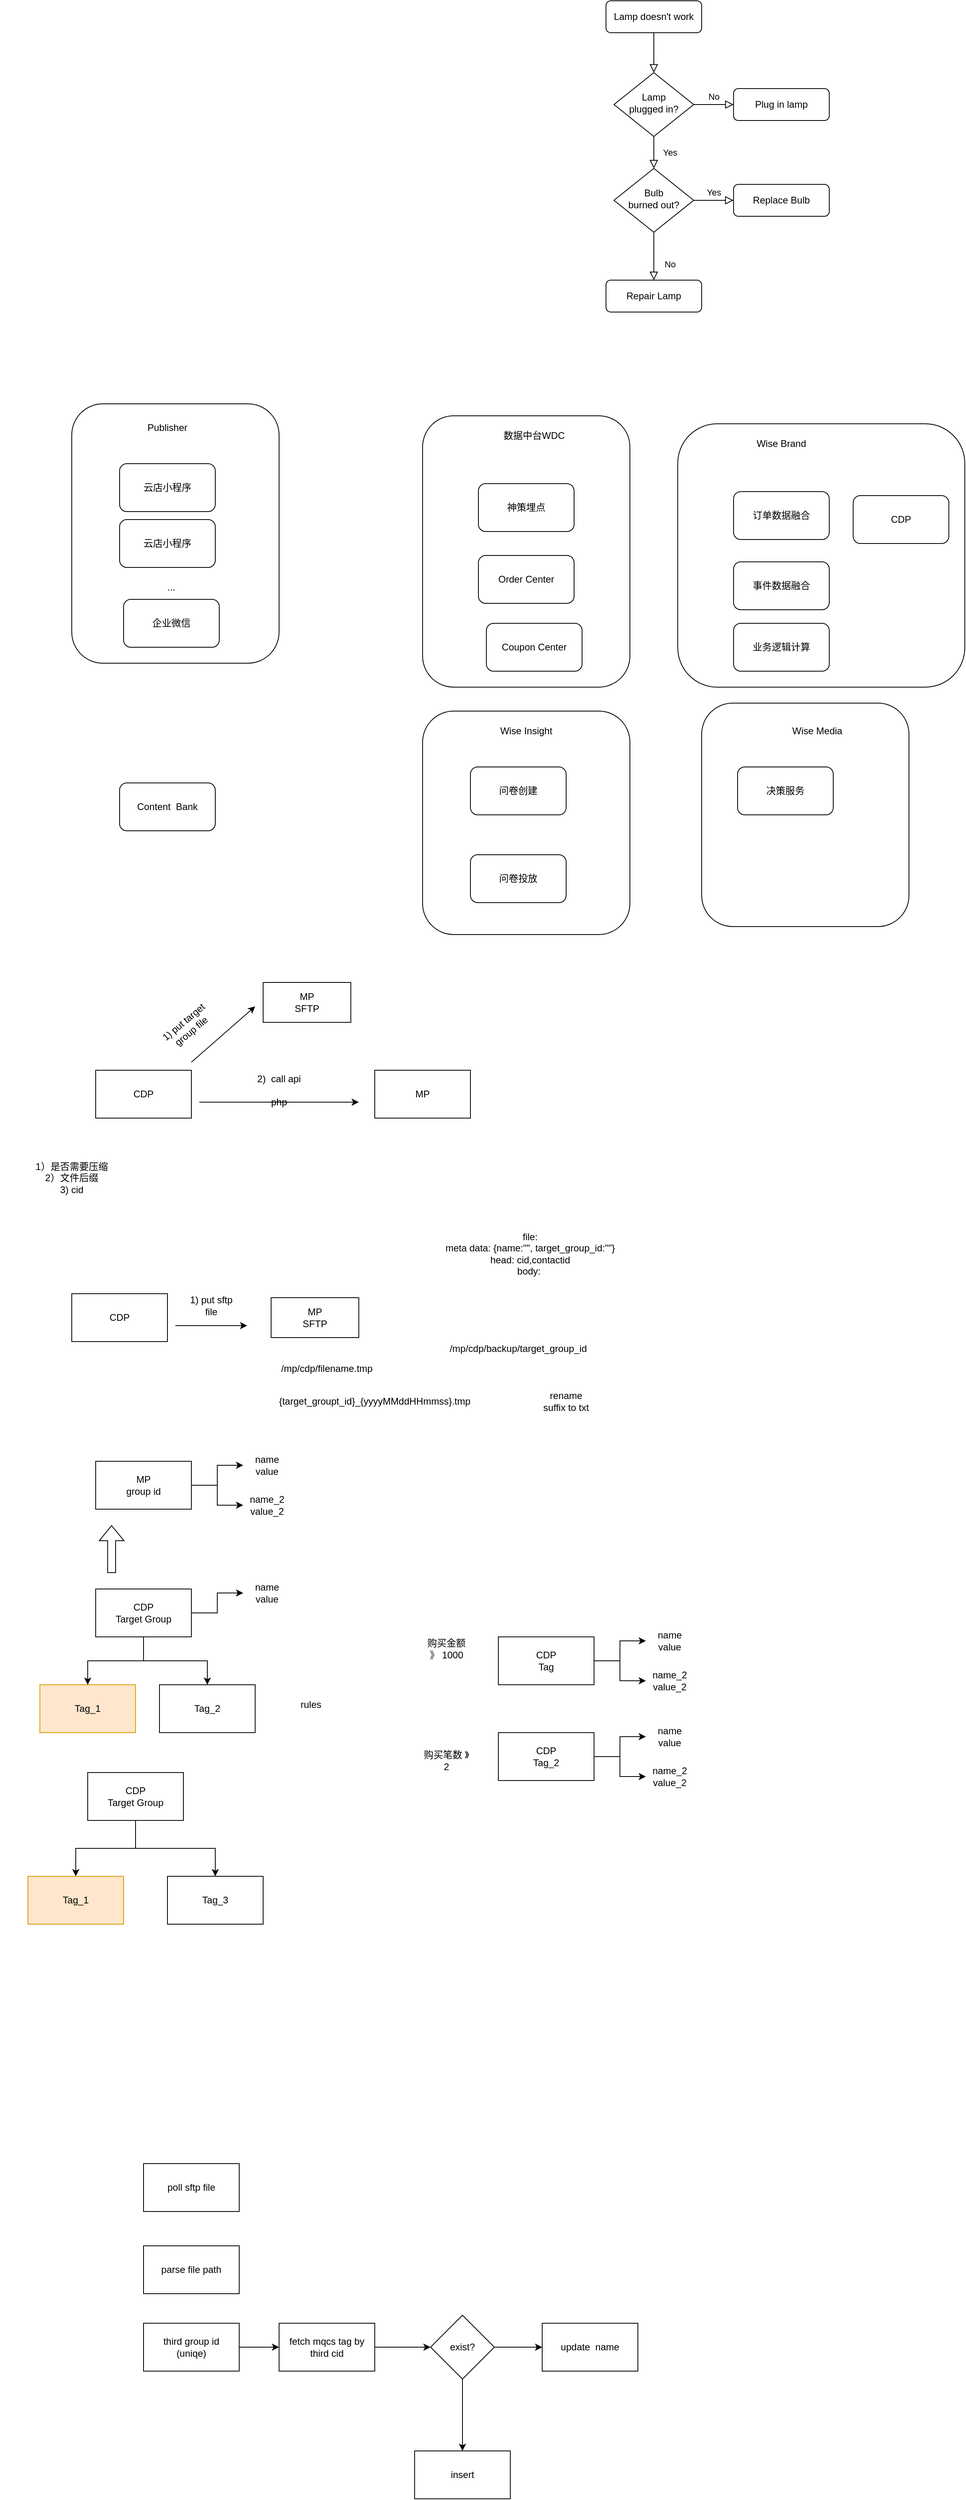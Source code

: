 <mxfile version="21.6.2" type="github">
  <diagram id="C5RBs43oDa-KdzZeNtuy" name="Page-1">
    <mxGraphModel dx="1792" dy="697" grid="1" gridSize="10" guides="1" tooltips="1" connect="1" arrows="1" fold="1" page="1" pageScale="1" pageWidth="827" pageHeight="1169" math="0" shadow="0">
      <root>
        <mxCell id="WIyWlLk6GJQsqaUBKTNV-0" />
        <mxCell id="WIyWlLk6GJQsqaUBKTNV-1" parent="WIyWlLk6GJQsqaUBKTNV-0" />
        <mxCell id="WIyWlLk6GJQsqaUBKTNV-2" value="" style="rounded=0;html=1;jettySize=auto;orthogonalLoop=1;fontSize=11;endArrow=block;endFill=0;endSize=8;strokeWidth=1;shadow=0;labelBackgroundColor=none;edgeStyle=orthogonalEdgeStyle;" parent="WIyWlLk6GJQsqaUBKTNV-1" source="WIyWlLk6GJQsqaUBKTNV-3" target="WIyWlLk6GJQsqaUBKTNV-6" edge="1">
          <mxGeometry relative="1" as="geometry" />
        </mxCell>
        <mxCell id="WIyWlLk6GJQsqaUBKTNV-3" value="Lamp doesn&#39;t work" style="rounded=1;whiteSpace=wrap;html=1;fontSize=12;glass=0;strokeWidth=1;shadow=0;" parent="WIyWlLk6GJQsqaUBKTNV-1" vertex="1">
          <mxGeometry x="160" y="80" width="120" height="40" as="geometry" />
        </mxCell>
        <mxCell id="WIyWlLk6GJQsqaUBKTNV-4" value="Yes" style="rounded=0;html=1;jettySize=auto;orthogonalLoop=1;fontSize=11;endArrow=block;endFill=0;endSize=8;strokeWidth=1;shadow=0;labelBackgroundColor=none;edgeStyle=orthogonalEdgeStyle;" parent="WIyWlLk6GJQsqaUBKTNV-1" source="WIyWlLk6GJQsqaUBKTNV-6" target="WIyWlLk6GJQsqaUBKTNV-10" edge="1">
          <mxGeometry y="20" relative="1" as="geometry">
            <mxPoint as="offset" />
          </mxGeometry>
        </mxCell>
        <mxCell id="WIyWlLk6GJQsqaUBKTNV-5" value="No" style="edgeStyle=orthogonalEdgeStyle;rounded=0;html=1;jettySize=auto;orthogonalLoop=1;fontSize=11;endArrow=block;endFill=0;endSize=8;strokeWidth=1;shadow=0;labelBackgroundColor=none;" parent="WIyWlLk6GJQsqaUBKTNV-1" source="WIyWlLk6GJQsqaUBKTNV-6" target="WIyWlLk6GJQsqaUBKTNV-7" edge="1">
          <mxGeometry y="10" relative="1" as="geometry">
            <mxPoint as="offset" />
          </mxGeometry>
        </mxCell>
        <mxCell id="WIyWlLk6GJQsqaUBKTNV-6" value="Lamp&lt;br&gt;plugged in?" style="rhombus;whiteSpace=wrap;html=1;shadow=0;fontFamily=Helvetica;fontSize=12;align=center;strokeWidth=1;spacing=6;spacingTop=-4;" parent="WIyWlLk6GJQsqaUBKTNV-1" vertex="1">
          <mxGeometry x="170" y="170" width="100" height="80" as="geometry" />
        </mxCell>
        <mxCell id="WIyWlLk6GJQsqaUBKTNV-7" value="Plug in lamp" style="rounded=1;whiteSpace=wrap;html=1;fontSize=12;glass=0;strokeWidth=1;shadow=0;" parent="WIyWlLk6GJQsqaUBKTNV-1" vertex="1">
          <mxGeometry x="320" y="190" width="120" height="40" as="geometry" />
        </mxCell>
        <mxCell id="WIyWlLk6GJQsqaUBKTNV-8" value="No" style="rounded=0;html=1;jettySize=auto;orthogonalLoop=1;fontSize=11;endArrow=block;endFill=0;endSize=8;strokeWidth=1;shadow=0;labelBackgroundColor=none;edgeStyle=orthogonalEdgeStyle;" parent="WIyWlLk6GJQsqaUBKTNV-1" source="WIyWlLk6GJQsqaUBKTNV-10" target="WIyWlLk6GJQsqaUBKTNV-11" edge="1">
          <mxGeometry x="0.333" y="20" relative="1" as="geometry">
            <mxPoint as="offset" />
          </mxGeometry>
        </mxCell>
        <mxCell id="WIyWlLk6GJQsqaUBKTNV-9" value="Yes" style="edgeStyle=orthogonalEdgeStyle;rounded=0;html=1;jettySize=auto;orthogonalLoop=1;fontSize=11;endArrow=block;endFill=0;endSize=8;strokeWidth=1;shadow=0;labelBackgroundColor=none;" parent="WIyWlLk6GJQsqaUBKTNV-1" source="WIyWlLk6GJQsqaUBKTNV-10" target="WIyWlLk6GJQsqaUBKTNV-12" edge="1">
          <mxGeometry y="10" relative="1" as="geometry">
            <mxPoint as="offset" />
          </mxGeometry>
        </mxCell>
        <mxCell id="WIyWlLk6GJQsqaUBKTNV-10" value="Bulb&lt;br&gt;burned out?" style="rhombus;whiteSpace=wrap;html=1;shadow=0;fontFamily=Helvetica;fontSize=12;align=center;strokeWidth=1;spacing=6;spacingTop=-4;" parent="WIyWlLk6GJQsqaUBKTNV-1" vertex="1">
          <mxGeometry x="170" y="290" width="100" height="80" as="geometry" />
        </mxCell>
        <mxCell id="WIyWlLk6GJQsqaUBKTNV-11" value="Repair Lamp" style="rounded=1;whiteSpace=wrap;html=1;fontSize=12;glass=0;strokeWidth=1;shadow=0;" parent="WIyWlLk6GJQsqaUBKTNV-1" vertex="1">
          <mxGeometry x="160" y="430" width="120" height="40" as="geometry" />
        </mxCell>
        <mxCell id="WIyWlLk6GJQsqaUBKTNV-12" value="Replace Bulb" style="rounded=1;whiteSpace=wrap;html=1;fontSize=12;glass=0;strokeWidth=1;shadow=0;" parent="WIyWlLk6GJQsqaUBKTNV-1" vertex="1">
          <mxGeometry x="320" y="310" width="120" height="40" as="geometry" />
        </mxCell>
        <mxCell id="nHUbzDStD1MeLi8PkYVx-0" value="" style="rounded=1;whiteSpace=wrap;html=1;" parent="WIyWlLk6GJQsqaUBKTNV-1" vertex="1">
          <mxGeometry x="250" y="610" width="360" height="330" as="geometry" />
        </mxCell>
        <mxCell id="nHUbzDStD1MeLi8PkYVx-2" value="Wise Brand" style="text;html=1;strokeColor=none;fillColor=none;align=center;verticalAlign=middle;whiteSpace=wrap;rounded=0;" parent="WIyWlLk6GJQsqaUBKTNV-1" vertex="1">
          <mxGeometry x="325" y="620" width="110" height="30" as="geometry" />
        </mxCell>
        <mxCell id="nHUbzDStD1MeLi8PkYVx-6" value="" style="rounded=1;whiteSpace=wrap;html=1;" parent="WIyWlLk6GJQsqaUBKTNV-1" vertex="1">
          <mxGeometry x="-70" y="600" width="260" height="340" as="geometry" />
        </mxCell>
        <mxCell id="nHUbzDStD1MeLi8PkYVx-3" value="神策埋点" style="rounded=1;whiteSpace=wrap;html=1;" parent="WIyWlLk6GJQsqaUBKTNV-1" vertex="1">
          <mxGeometry y="685" width="120" height="60" as="geometry" />
        </mxCell>
        <mxCell id="nHUbzDStD1MeLi8PkYVx-5" value="Order Center" style="rounded=1;whiteSpace=wrap;html=1;" parent="WIyWlLk6GJQsqaUBKTNV-1" vertex="1">
          <mxGeometry y="775" width="120" height="60" as="geometry" />
        </mxCell>
        <mxCell id="nHUbzDStD1MeLi8PkYVx-7" value="" style="rounded=1;whiteSpace=wrap;html=1;" parent="WIyWlLk6GJQsqaUBKTNV-1" vertex="1">
          <mxGeometry x="-70" y="970" width="260" height="280" as="geometry" />
        </mxCell>
        <mxCell id="nHUbzDStD1MeLi8PkYVx-8" value="Wise Insight" style="text;html=1;strokeColor=none;fillColor=none;align=center;verticalAlign=middle;whiteSpace=wrap;rounded=0;" parent="WIyWlLk6GJQsqaUBKTNV-1" vertex="1">
          <mxGeometry x="10" y="980" width="100" height="30" as="geometry" />
        </mxCell>
        <mxCell id="nHUbzDStD1MeLi8PkYVx-9" value="" style="rounded=1;whiteSpace=wrap;html=1;" parent="WIyWlLk6GJQsqaUBKTNV-1" vertex="1">
          <mxGeometry x="280" y="960" width="260" height="280" as="geometry" />
        </mxCell>
        <mxCell id="nHUbzDStD1MeLi8PkYVx-10" value="Wise Media" style="text;html=1;strokeColor=none;fillColor=none;align=center;verticalAlign=middle;whiteSpace=wrap;rounded=0;" parent="WIyWlLk6GJQsqaUBKTNV-1" vertex="1">
          <mxGeometry x="380" y="980" width="90" height="30" as="geometry" />
        </mxCell>
        <mxCell id="nHUbzDStD1MeLi8PkYVx-11" value="" style="rounded=1;whiteSpace=wrap;html=1;" parent="WIyWlLk6GJQsqaUBKTNV-1" vertex="1">
          <mxGeometry x="-510" y="585" width="260" height="325" as="geometry" />
        </mxCell>
        <mxCell id="nHUbzDStD1MeLi8PkYVx-12" value="Publisher" style="text;html=1;strokeColor=none;fillColor=none;align=center;verticalAlign=middle;whiteSpace=wrap;rounded=0;" parent="WIyWlLk6GJQsqaUBKTNV-1" vertex="1">
          <mxGeometry x="-420" y="600" width="60" height="30" as="geometry" />
        </mxCell>
        <mxCell id="nHUbzDStD1MeLi8PkYVx-13" value="云店小程序" style="rounded=1;whiteSpace=wrap;html=1;" parent="WIyWlLk6GJQsqaUBKTNV-1" vertex="1">
          <mxGeometry x="-450" y="660" width="120" height="60" as="geometry" />
        </mxCell>
        <mxCell id="nHUbzDStD1MeLi8PkYVx-14" value="企业微信" style="rounded=1;whiteSpace=wrap;html=1;" parent="WIyWlLk6GJQsqaUBKTNV-1" vertex="1">
          <mxGeometry x="-445" y="830" width="120" height="60" as="geometry" />
        </mxCell>
        <mxCell id="nHUbzDStD1MeLi8PkYVx-15" value="云店小程序" style="rounded=1;whiteSpace=wrap;html=1;" parent="WIyWlLk6GJQsqaUBKTNV-1" vertex="1">
          <mxGeometry x="-450" y="730" width="120" height="60" as="geometry" />
        </mxCell>
        <mxCell id="nHUbzDStD1MeLi8PkYVx-16" value="..." style="text;html=1;strokeColor=none;fillColor=none;align=center;verticalAlign=middle;whiteSpace=wrap;rounded=0;" parent="WIyWlLk6GJQsqaUBKTNV-1" vertex="1">
          <mxGeometry x="-415" y="800" width="60" height="30" as="geometry" />
        </mxCell>
        <mxCell id="nHUbzDStD1MeLi8PkYVx-18" value="数据中台WDC" style="text;html=1;strokeColor=none;fillColor=none;align=center;verticalAlign=middle;whiteSpace=wrap;rounded=0;" parent="WIyWlLk6GJQsqaUBKTNV-1" vertex="1">
          <mxGeometry x="20" y="610" width="100" height="30" as="geometry" />
        </mxCell>
        <mxCell id="nHUbzDStD1MeLi8PkYVx-19" value="Coupon Center" style="rounded=1;whiteSpace=wrap;html=1;" parent="WIyWlLk6GJQsqaUBKTNV-1" vertex="1">
          <mxGeometry x="10" y="860" width="120" height="60" as="geometry" />
        </mxCell>
        <mxCell id="nHUbzDStD1MeLi8PkYVx-20" value="订单数据融合" style="rounded=1;whiteSpace=wrap;html=1;" parent="WIyWlLk6GJQsqaUBKTNV-1" vertex="1">
          <mxGeometry x="320" y="695" width="120" height="60" as="geometry" />
        </mxCell>
        <mxCell id="nHUbzDStD1MeLi8PkYVx-21" value="事件数据融合" style="rounded=1;whiteSpace=wrap;html=1;" parent="WIyWlLk6GJQsqaUBKTNV-1" vertex="1">
          <mxGeometry x="320" y="783" width="120" height="60" as="geometry" />
        </mxCell>
        <mxCell id="nHUbzDStD1MeLi8PkYVx-22" value="业务逻辑计算" style="rounded=1;whiteSpace=wrap;html=1;" parent="WIyWlLk6GJQsqaUBKTNV-1" vertex="1">
          <mxGeometry x="320" y="860" width="120" height="60" as="geometry" />
        </mxCell>
        <mxCell id="nHUbzDStD1MeLi8PkYVx-23" value="问卷创建" style="rounded=1;whiteSpace=wrap;html=1;" parent="WIyWlLk6GJQsqaUBKTNV-1" vertex="1">
          <mxGeometry x="-10" y="1040" width="120" height="60" as="geometry" />
        </mxCell>
        <mxCell id="nHUbzDStD1MeLi8PkYVx-24" value="问卷投放" style="rounded=1;whiteSpace=wrap;html=1;" parent="WIyWlLk6GJQsqaUBKTNV-1" vertex="1">
          <mxGeometry x="-10" y="1150" width="120" height="60" as="geometry" />
        </mxCell>
        <mxCell id="nHUbzDStD1MeLi8PkYVx-25" value="决策服务" style="rounded=1;whiteSpace=wrap;html=1;" parent="WIyWlLk6GJQsqaUBKTNV-1" vertex="1">
          <mxGeometry x="325" y="1040" width="120" height="60" as="geometry" />
        </mxCell>
        <mxCell id="nHUbzDStD1MeLi8PkYVx-26" value="CDP" style="rounded=1;whiteSpace=wrap;html=1;" parent="WIyWlLk6GJQsqaUBKTNV-1" vertex="1">
          <mxGeometry x="470" y="700" width="120" height="60" as="geometry" />
        </mxCell>
        <mxCell id="nHUbzDStD1MeLi8PkYVx-27" value="Content &amp;nbsp;Bank" style="rounded=1;whiteSpace=wrap;html=1;" parent="WIyWlLk6GJQsqaUBKTNV-1" vertex="1">
          <mxGeometry x="-450" y="1060" width="120" height="60" as="geometry" />
        </mxCell>
        <mxCell id="zlXt9zL5D_hfvcAD_Grw-0" value="CDP" style="rounded=0;whiteSpace=wrap;html=1;" vertex="1" parent="WIyWlLk6GJQsqaUBKTNV-1">
          <mxGeometry x="-480" y="1420" width="120" height="60" as="geometry" />
        </mxCell>
        <mxCell id="zlXt9zL5D_hfvcAD_Grw-1" value="MP" style="rounded=0;whiteSpace=wrap;html=1;" vertex="1" parent="WIyWlLk6GJQsqaUBKTNV-1">
          <mxGeometry x="-130" y="1420" width="120" height="60" as="geometry" />
        </mxCell>
        <mxCell id="zlXt9zL5D_hfvcAD_Grw-3" value="MP&lt;br&gt;SFTP" style="rounded=0;whiteSpace=wrap;html=1;" vertex="1" parent="WIyWlLk6GJQsqaUBKTNV-1">
          <mxGeometry x="-270" y="1310" width="110" height="50" as="geometry" />
        </mxCell>
        <mxCell id="zlXt9zL5D_hfvcAD_Grw-4" value="" style="endArrow=classic;html=1;rounded=0;" edge="1" parent="WIyWlLk6GJQsqaUBKTNV-1">
          <mxGeometry width="50" height="50" relative="1" as="geometry">
            <mxPoint x="-360" y="1410" as="sourcePoint" />
            <mxPoint x="-280" y="1340" as="targetPoint" />
          </mxGeometry>
        </mxCell>
        <mxCell id="zlXt9zL5D_hfvcAD_Grw-5" value="1) put target group file" style="text;html=1;strokeColor=none;fillColor=none;align=center;verticalAlign=middle;whiteSpace=wrap;rounded=0;rotation=-40;" vertex="1" parent="WIyWlLk6GJQsqaUBKTNV-1">
          <mxGeometry x="-400" y="1350" width="70" height="30" as="geometry" />
        </mxCell>
        <mxCell id="zlXt9zL5D_hfvcAD_Grw-6" value="" style="endArrow=classic;html=1;rounded=0;" edge="1" parent="WIyWlLk6GJQsqaUBKTNV-1">
          <mxGeometry width="50" height="50" relative="1" as="geometry">
            <mxPoint x="-350" y="1460" as="sourcePoint" />
            <mxPoint x="-150" y="1460" as="targetPoint" />
          </mxGeometry>
        </mxCell>
        <mxCell id="zlXt9zL5D_hfvcAD_Grw-7" value="2) &amp;nbsp;call api&lt;br&gt;&lt;br&gt;php" style="text;html=1;strokeColor=none;fillColor=none;align=center;verticalAlign=middle;whiteSpace=wrap;rounded=0;rotation=0;" vertex="1" parent="WIyWlLk6GJQsqaUBKTNV-1">
          <mxGeometry x="-290" y="1420" width="80" height="50" as="geometry" />
        </mxCell>
        <mxCell id="zlXt9zL5D_hfvcAD_Grw-8" value="CDP" style="rounded=0;whiteSpace=wrap;html=1;" vertex="1" parent="WIyWlLk6GJQsqaUBKTNV-1">
          <mxGeometry x="-510" y="1700" width="120" height="60" as="geometry" />
        </mxCell>
        <mxCell id="zlXt9zL5D_hfvcAD_Grw-11" value="MP&lt;br&gt;SFTP" style="rounded=0;whiteSpace=wrap;html=1;" vertex="1" parent="WIyWlLk6GJQsqaUBKTNV-1">
          <mxGeometry x="-260" y="1705" width="110" height="50" as="geometry" />
        </mxCell>
        <mxCell id="zlXt9zL5D_hfvcAD_Grw-12" value="" style="endArrow=classic;html=1;rounded=0;" edge="1" parent="WIyWlLk6GJQsqaUBKTNV-1">
          <mxGeometry width="50" height="50" relative="1" as="geometry">
            <mxPoint x="-380" y="1740" as="sourcePoint" />
            <mxPoint x="-290" y="1740" as="targetPoint" />
          </mxGeometry>
        </mxCell>
        <mxCell id="zlXt9zL5D_hfvcAD_Grw-13" value="1) put sftp file" style="text;html=1;strokeColor=none;fillColor=none;align=center;verticalAlign=middle;whiteSpace=wrap;rounded=0;rotation=0;" vertex="1" parent="WIyWlLk6GJQsqaUBKTNV-1">
          <mxGeometry x="-370" y="1700" width="70" height="30" as="geometry" />
        </mxCell>
        <mxCell id="zlXt9zL5D_hfvcAD_Grw-14" value="/mp/cdp/filename.tmp" style="text;html=1;strokeColor=none;fillColor=none;align=center;verticalAlign=middle;whiteSpace=wrap;rounded=0;" vertex="1" parent="WIyWlLk6GJQsqaUBKTNV-1">
          <mxGeometry x="-220" y="1779" width="60" height="30" as="geometry" />
        </mxCell>
        <mxCell id="zlXt9zL5D_hfvcAD_Grw-15" value="{target_groupt_id}_{yyyyMMddHHmmss}.tmp" style="text;html=1;strokeColor=none;fillColor=none;align=center;verticalAlign=middle;whiteSpace=wrap;rounded=0;" vertex="1" parent="WIyWlLk6GJQsqaUBKTNV-1">
          <mxGeometry x="-160" y="1820" width="60" height="30" as="geometry" />
        </mxCell>
        <mxCell id="zlXt9zL5D_hfvcAD_Grw-16" value="rename suffix to txt" style="text;html=1;strokeColor=none;fillColor=none;align=center;verticalAlign=middle;whiteSpace=wrap;rounded=0;" vertex="1" parent="WIyWlLk6GJQsqaUBKTNV-1">
          <mxGeometry x="80" y="1820" width="60" height="30" as="geometry" />
        </mxCell>
        <mxCell id="zlXt9zL5D_hfvcAD_Grw-17" value="1）是否需要压缩&lt;br&gt;2）文件后缀&lt;br&gt;3) cid" style="text;html=1;strokeColor=none;fillColor=none;align=center;verticalAlign=middle;whiteSpace=wrap;rounded=0;" vertex="1" parent="WIyWlLk6GJQsqaUBKTNV-1">
          <mxGeometry x="-600" y="1540" width="180" height="30" as="geometry" />
        </mxCell>
        <mxCell id="zlXt9zL5D_hfvcAD_Grw-21" style="edgeStyle=orthogonalEdgeStyle;rounded=0;orthogonalLoop=1;jettySize=auto;html=1;" edge="1" parent="WIyWlLk6GJQsqaUBKTNV-1" source="zlXt9zL5D_hfvcAD_Grw-18" target="zlXt9zL5D_hfvcAD_Grw-19">
          <mxGeometry relative="1" as="geometry" />
        </mxCell>
        <mxCell id="zlXt9zL5D_hfvcAD_Grw-22" style="edgeStyle=orthogonalEdgeStyle;rounded=0;orthogonalLoop=1;jettySize=auto;html=1;" edge="1" parent="WIyWlLk6GJQsqaUBKTNV-1" source="zlXt9zL5D_hfvcAD_Grw-18" target="zlXt9zL5D_hfvcAD_Grw-20">
          <mxGeometry relative="1" as="geometry" />
        </mxCell>
        <mxCell id="zlXt9zL5D_hfvcAD_Grw-18" value="MP&lt;br&gt;group id" style="rounded=0;whiteSpace=wrap;html=1;" vertex="1" parent="WIyWlLk6GJQsqaUBKTNV-1">
          <mxGeometry x="-480" y="1910" width="120" height="60" as="geometry" />
        </mxCell>
        <mxCell id="zlXt9zL5D_hfvcAD_Grw-19" value="name&lt;br&gt;value" style="text;html=1;strokeColor=none;fillColor=none;align=center;verticalAlign=middle;whiteSpace=wrap;rounded=0;" vertex="1" parent="WIyWlLk6GJQsqaUBKTNV-1">
          <mxGeometry x="-295" y="1900" width="60" height="30" as="geometry" />
        </mxCell>
        <mxCell id="zlXt9zL5D_hfvcAD_Grw-20" value="name_2&lt;br&gt;value_2" style="text;html=1;strokeColor=none;fillColor=none;align=center;verticalAlign=middle;whiteSpace=wrap;rounded=0;" vertex="1" parent="WIyWlLk6GJQsqaUBKTNV-1">
          <mxGeometry x="-295" y="1950" width="60" height="30" as="geometry" />
        </mxCell>
        <mxCell id="zlXt9zL5D_hfvcAD_Grw-23" style="edgeStyle=orthogonalEdgeStyle;rounded=0;orthogonalLoop=1;jettySize=auto;html=1;" edge="1" parent="WIyWlLk6GJQsqaUBKTNV-1" source="zlXt9zL5D_hfvcAD_Grw-25" target="zlXt9zL5D_hfvcAD_Grw-26">
          <mxGeometry relative="1" as="geometry" />
        </mxCell>
        <mxCell id="zlXt9zL5D_hfvcAD_Grw-24" style="edgeStyle=orthogonalEdgeStyle;rounded=0;orthogonalLoop=1;jettySize=auto;html=1;" edge="1" parent="WIyWlLk6GJQsqaUBKTNV-1" source="zlXt9zL5D_hfvcAD_Grw-25" target="zlXt9zL5D_hfvcAD_Grw-27">
          <mxGeometry relative="1" as="geometry" />
        </mxCell>
        <mxCell id="zlXt9zL5D_hfvcAD_Grw-25" value="CDP&lt;br&gt;Tag" style="rounded=0;whiteSpace=wrap;html=1;" vertex="1" parent="WIyWlLk6GJQsqaUBKTNV-1">
          <mxGeometry x="25" y="2130" width="120" height="60" as="geometry" />
        </mxCell>
        <mxCell id="zlXt9zL5D_hfvcAD_Grw-26" value="name&lt;br&gt;value" style="text;html=1;strokeColor=none;fillColor=none;align=center;verticalAlign=middle;whiteSpace=wrap;rounded=0;" vertex="1" parent="WIyWlLk6GJQsqaUBKTNV-1">
          <mxGeometry x="210" y="2120" width="60" height="30" as="geometry" />
        </mxCell>
        <mxCell id="zlXt9zL5D_hfvcAD_Grw-27" value="name_2&lt;br&gt;value_2" style="text;html=1;strokeColor=none;fillColor=none;align=center;verticalAlign=middle;whiteSpace=wrap;rounded=0;" vertex="1" parent="WIyWlLk6GJQsqaUBKTNV-1">
          <mxGeometry x="210" y="2170" width="60" height="30" as="geometry" />
        </mxCell>
        <mxCell id="zlXt9zL5D_hfvcAD_Grw-28" style="edgeStyle=orthogonalEdgeStyle;rounded=0;orthogonalLoop=1;jettySize=auto;html=1;" edge="1" parent="WIyWlLk6GJQsqaUBKTNV-1" source="zlXt9zL5D_hfvcAD_Grw-30" target="zlXt9zL5D_hfvcAD_Grw-31">
          <mxGeometry relative="1" as="geometry" />
        </mxCell>
        <mxCell id="zlXt9zL5D_hfvcAD_Grw-49" style="edgeStyle=orthogonalEdgeStyle;rounded=0;orthogonalLoop=1;jettySize=auto;html=1;" edge="1" parent="WIyWlLk6GJQsqaUBKTNV-1" source="zlXt9zL5D_hfvcAD_Grw-30" target="zlXt9zL5D_hfvcAD_Grw-48">
          <mxGeometry relative="1" as="geometry" />
        </mxCell>
        <mxCell id="zlXt9zL5D_hfvcAD_Grw-51" style="edgeStyle=orthogonalEdgeStyle;rounded=0;orthogonalLoop=1;jettySize=auto;html=1;" edge="1" parent="WIyWlLk6GJQsqaUBKTNV-1" source="zlXt9zL5D_hfvcAD_Grw-30" target="zlXt9zL5D_hfvcAD_Grw-50">
          <mxGeometry relative="1" as="geometry" />
        </mxCell>
        <mxCell id="zlXt9zL5D_hfvcAD_Grw-30" value="CDP&lt;br&gt;Target Group" style="rounded=0;whiteSpace=wrap;html=1;" vertex="1" parent="WIyWlLk6GJQsqaUBKTNV-1">
          <mxGeometry x="-480" y="2070" width="120" height="60" as="geometry" />
        </mxCell>
        <mxCell id="zlXt9zL5D_hfvcAD_Grw-31" value="name&lt;br&gt;value" style="text;html=1;strokeColor=none;fillColor=none;align=center;verticalAlign=middle;whiteSpace=wrap;rounded=0;" vertex="1" parent="WIyWlLk6GJQsqaUBKTNV-1">
          <mxGeometry x="-295" y="2060" width="60" height="30" as="geometry" />
        </mxCell>
        <mxCell id="zlXt9zL5D_hfvcAD_Grw-35" value="" style="shape=flexArrow;endArrow=classic;html=1;rounded=0;" edge="1" parent="WIyWlLk6GJQsqaUBKTNV-1">
          <mxGeometry width="50" height="50" relative="1" as="geometry">
            <mxPoint x="-460" y="2050" as="sourcePoint" />
            <mxPoint x="-460" y="1990" as="targetPoint" />
          </mxGeometry>
        </mxCell>
        <mxCell id="zlXt9zL5D_hfvcAD_Grw-36" style="edgeStyle=orthogonalEdgeStyle;rounded=0;orthogonalLoop=1;jettySize=auto;html=1;" edge="1" parent="WIyWlLk6GJQsqaUBKTNV-1" source="zlXt9zL5D_hfvcAD_Grw-38" target="zlXt9zL5D_hfvcAD_Grw-39">
          <mxGeometry relative="1" as="geometry" />
        </mxCell>
        <mxCell id="zlXt9zL5D_hfvcAD_Grw-37" style="edgeStyle=orthogonalEdgeStyle;rounded=0;orthogonalLoop=1;jettySize=auto;html=1;" edge="1" parent="WIyWlLk6GJQsqaUBKTNV-1" source="zlXt9zL5D_hfvcAD_Grw-38" target="zlXt9zL5D_hfvcAD_Grw-40">
          <mxGeometry relative="1" as="geometry" />
        </mxCell>
        <mxCell id="zlXt9zL5D_hfvcAD_Grw-38" value="CDP&lt;br&gt;Tag_2" style="rounded=0;whiteSpace=wrap;html=1;" vertex="1" parent="WIyWlLk6GJQsqaUBKTNV-1">
          <mxGeometry x="25" y="2250" width="120" height="60" as="geometry" />
        </mxCell>
        <mxCell id="zlXt9zL5D_hfvcAD_Grw-39" value="name&lt;br&gt;value" style="text;html=1;strokeColor=none;fillColor=none;align=center;verticalAlign=middle;whiteSpace=wrap;rounded=0;" vertex="1" parent="WIyWlLk6GJQsqaUBKTNV-1">
          <mxGeometry x="210" y="2240" width="60" height="30" as="geometry" />
        </mxCell>
        <mxCell id="zlXt9zL5D_hfvcAD_Grw-40" value="name_2&lt;br&gt;value_2" style="text;html=1;strokeColor=none;fillColor=none;align=center;verticalAlign=middle;whiteSpace=wrap;rounded=0;" vertex="1" parent="WIyWlLk6GJQsqaUBKTNV-1">
          <mxGeometry x="210" y="2290" width="60" height="30" as="geometry" />
        </mxCell>
        <mxCell id="zlXt9zL5D_hfvcAD_Grw-41" value="购买金额 》 1000" style="text;html=1;strokeColor=none;fillColor=none;align=center;verticalAlign=middle;whiteSpace=wrap;rounded=0;" vertex="1" parent="WIyWlLk6GJQsqaUBKTNV-1">
          <mxGeometry x="-70" y="2130" width="60" height="30" as="geometry" />
        </mxCell>
        <mxCell id="zlXt9zL5D_hfvcAD_Grw-47" value="购买笔数 》2" style="text;html=1;strokeColor=none;fillColor=none;align=center;verticalAlign=middle;whiteSpace=wrap;rounded=0;" vertex="1" parent="WIyWlLk6GJQsqaUBKTNV-1">
          <mxGeometry x="-70" y="2270" width="60" height="30" as="geometry" />
        </mxCell>
        <mxCell id="zlXt9zL5D_hfvcAD_Grw-48" value="Tag_1" style="rounded=0;whiteSpace=wrap;html=1;fillColor=#ffe6cc;strokeColor=#d79b00;" vertex="1" parent="WIyWlLk6GJQsqaUBKTNV-1">
          <mxGeometry x="-550" y="2190" width="120" height="60" as="geometry" />
        </mxCell>
        <mxCell id="zlXt9zL5D_hfvcAD_Grw-50" value="Tag_2" style="rounded=0;whiteSpace=wrap;html=1;" vertex="1" parent="WIyWlLk6GJQsqaUBKTNV-1">
          <mxGeometry x="-400" y="2190" width="120" height="60" as="geometry" />
        </mxCell>
        <mxCell id="zlXt9zL5D_hfvcAD_Grw-52" value="rules" style="text;html=1;strokeColor=none;fillColor=none;align=center;verticalAlign=middle;whiteSpace=wrap;rounded=0;" vertex="1" parent="WIyWlLk6GJQsqaUBKTNV-1">
          <mxGeometry x="-240" y="2200" width="60" height="30" as="geometry" />
        </mxCell>
        <mxCell id="zlXt9zL5D_hfvcAD_Grw-54" style="edgeStyle=orthogonalEdgeStyle;rounded=0;orthogonalLoop=1;jettySize=auto;html=1;" edge="1" parent="WIyWlLk6GJQsqaUBKTNV-1" source="zlXt9zL5D_hfvcAD_Grw-55" target="zlXt9zL5D_hfvcAD_Grw-56">
          <mxGeometry relative="1" as="geometry" />
        </mxCell>
        <mxCell id="zlXt9zL5D_hfvcAD_Grw-58" style="edgeStyle=orthogonalEdgeStyle;rounded=0;orthogonalLoop=1;jettySize=auto;html=1;entryX=0.5;entryY=0;entryDx=0;entryDy=0;" edge="1" parent="WIyWlLk6GJQsqaUBKTNV-1" source="zlXt9zL5D_hfvcAD_Grw-55" target="zlXt9zL5D_hfvcAD_Grw-57">
          <mxGeometry relative="1" as="geometry" />
        </mxCell>
        <mxCell id="zlXt9zL5D_hfvcAD_Grw-55" value="CDP&lt;br&gt;Target Group" style="rounded=0;whiteSpace=wrap;html=1;" vertex="1" parent="WIyWlLk6GJQsqaUBKTNV-1">
          <mxGeometry x="-490" y="2300" width="120" height="60" as="geometry" />
        </mxCell>
        <mxCell id="zlXt9zL5D_hfvcAD_Grw-56" value="Tag_1" style="rounded=0;whiteSpace=wrap;html=1;fillColor=#ffe6cc;strokeColor=#d79b00;" vertex="1" parent="WIyWlLk6GJQsqaUBKTNV-1">
          <mxGeometry x="-565" y="2430" width="120" height="60" as="geometry" />
        </mxCell>
        <mxCell id="zlXt9zL5D_hfvcAD_Grw-57" value="Tag_3" style="rounded=0;whiteSpace=wrap;html=1;" vertex="1" parent="WIyWlLk6GJQsqaUBKTNV-1">
          <mxGeometry x="-390" y="2430" width="120" height="60" as="geometry" />
        </mxCell>
        <mxCell id="zlXt9zL5D_hfvcAD_Grw-59" value="poll sftp file" style="rounded=0;whiteSpace=wrap;html=1;" vertex="1" parent="WIyWlLk6GJQsqaUBKTNV-1">
          <mxGeometry x="-420" y="2790" width="120" height="60" as="geometry" />
        </mxCell>
        <mxCell id="zlXt9zL5D_hfvcAD_Grw-61" value="parse file path" style="rounded=0;whiteSpace=wrap;html=1;" vertex="1" parent="WIyWlLk6GJQsqaUBKTNV-1">
          <mxGeometry x="-420" y="2893" width="120" height="60" as="geometry" />
        </mxCell>
        <mxCell id="zlXt9zL5D_hfvcAD_Grw-65" style="edgeStyle=orthogonalEdgeStyle;rounded=0;orthogonalLoop=1;jettySize=auto;html=1;entryX=0;entryY=0.5;entryDx=0;entryDy=0;" edge="1" parent="WIyWlLk6GJQsqaUBKTNV-1" source="zlXt9zL5D_hfvcAD_Grw-62" target="zlXt9zL5D_hfvcAD_Grw-64">
          <mxGeometry relative="1" as="geometry" />
        </mxCell>
        <mxCell id="zlXt9zL5D_hfvcAD_Grw-62" value="third group id&lt;br&gt;(uniqe)" style="rounded=0;whiteSpace=wrap;html=1;" vertex="1" parent="WIyWlLk6GJQsqaUBKTNV-1">
          <mxGeometry x="-420" y="2990" width="120" height="60" as="geometry" />
        </mxCell>
        <mxCell id="zlXt9zL5D_hfvcAD_Grw-67" style="edgeStyle=orthogonalEdgeStyle;rounded=0;orthogonalLoop=1;jettySize=auto;html=1;entryX=0;entryY=0.5;entryDx=0;entryDy=0;" edge="1" parent="WIyWlLk6GJQsqaUBKTNV-1" source="zlXt9zL5D_hfvcAD_Grw-64" target="zlXt9zL5D_hfvcAD_Grw-66">
          <mxGeometry relative="1" as="geometry" />
        </mxCell>
        <mxCell id="zlXt9zL5D_hfvcAD_Grw-64" value="fetch mqcs tag by third cid" style="rounded=0;whiteSpace=wrap;html=1;" vertex="1" parent="WIyWlLk6GJQsqaUBKTNV-1">
          <mxGeometry x="-250" y="2990" width="120" height="60" as="geometry" />
        </mxCell>
        <mxCell id="zlXt9zL5D_hfvcAD_Grw-69" value="" style="edgeStyle=orthogonalEdgeStyle;rounded=0;orthogonalLoop=1;jettySize=auto;html=1;" edge="1" parent="WIyWlLk6GJQsqaUBKTNV-1" source="zlXt9zL5D_hfvcAD_Grw-66" target="zlXt9zL5D_hfvcAD_Grw-68">
          <mxGeometry relative="1" as="geometry" />
        </mxCell>
        <mxCell id="zlXt9zL5D_hfvcAD_Grw-71" value="" style="edgeStyle=orthogonalEdgeStyle;rounded=0;orthogonalLoop=1;jettySize=auto;html=1;" edge="1" parent="WIyWlLk6GJQsqaUBKTNV-1" source="zlXt9zL5D_hfvcAD_Grw-66" target="zlXt9zL5D_hfvcAD_Grw-70">
          <mxGeometry relative="1" as="geometry" />
        </mxCell>
        <mxCell id="zlXt9zL5D_hfvcAD_Grw-66" value="exist?" style="rhombus;whiteSpace=wrap;html=1;" vertex="1" parent="WIyWlLk6GJQsqaUBKTNV-1">
          <mxGeometry x="-60" y="2980" width="80" height="80" as="geometry" />
        </mxCell>
        <mxCell id="zlXt9zL5D_hfvcAD_Grw-68" value="insert" style="whiteSpace=wrap;html=1;" vertex="1" parent="WIyWlLk6GJQsqaUBKTNV-1">
          <mxGeometry x="-80" y="3150" width="120" height="60" as="geometry" />
        </mxCell>
        <mxCell id="zlXt9zL5D_hfvcAD_Grw-70" value="update &amp;nbsp;name" style="whiteSpace=wrap;html=1;" vertex="1" parent="WIyWlLk6GJQsqaUBKTNV-1">
          <mxGeometry x="80" y="2990" width="120" height="60" as="geometry" />
        </mxCell>
        <mxCell id="zlXt9zL5D_hfvcAD_Grw-72" value="file:&lt;br&gt;meta data: {name:&quot;&quot;, target_group_id:&quot;&quot;}&lt;br&gt;head: cid,contactid&lt;br&gt;body:&amp;nbsp;" style="text;html=1;strokeColor=none;fillColor=none;align=center;verticalAlign=middle;whiteSpace=wrap;rounded=0;" vertex="1" parent="WIyWlLk6GJQsqaUBKTNV-1">
          <mxGeometry x="-60" y="1599" width="250" height="101" as="geometry" />
        </mxCell>
        <mxCell id="zlXt9zL5D_hfvcAD_Grw-74" value="/mp/cdp/backup/target_group_id" style="text;html=1;strokeColor=none;fillColor=none;align=center;verticalAlign=middle;whiteSpace=wrap;rounded=0;" vertex="1" parent="WIyWlLk6GJQsqaUBKTNV-1">
          <mxGeometry x="20" y="1754" width="60" height="30" as="geometry" />
        </mxCell>
      </root>
    </mxGraphModel>
  </diagram>
</mxfile>
